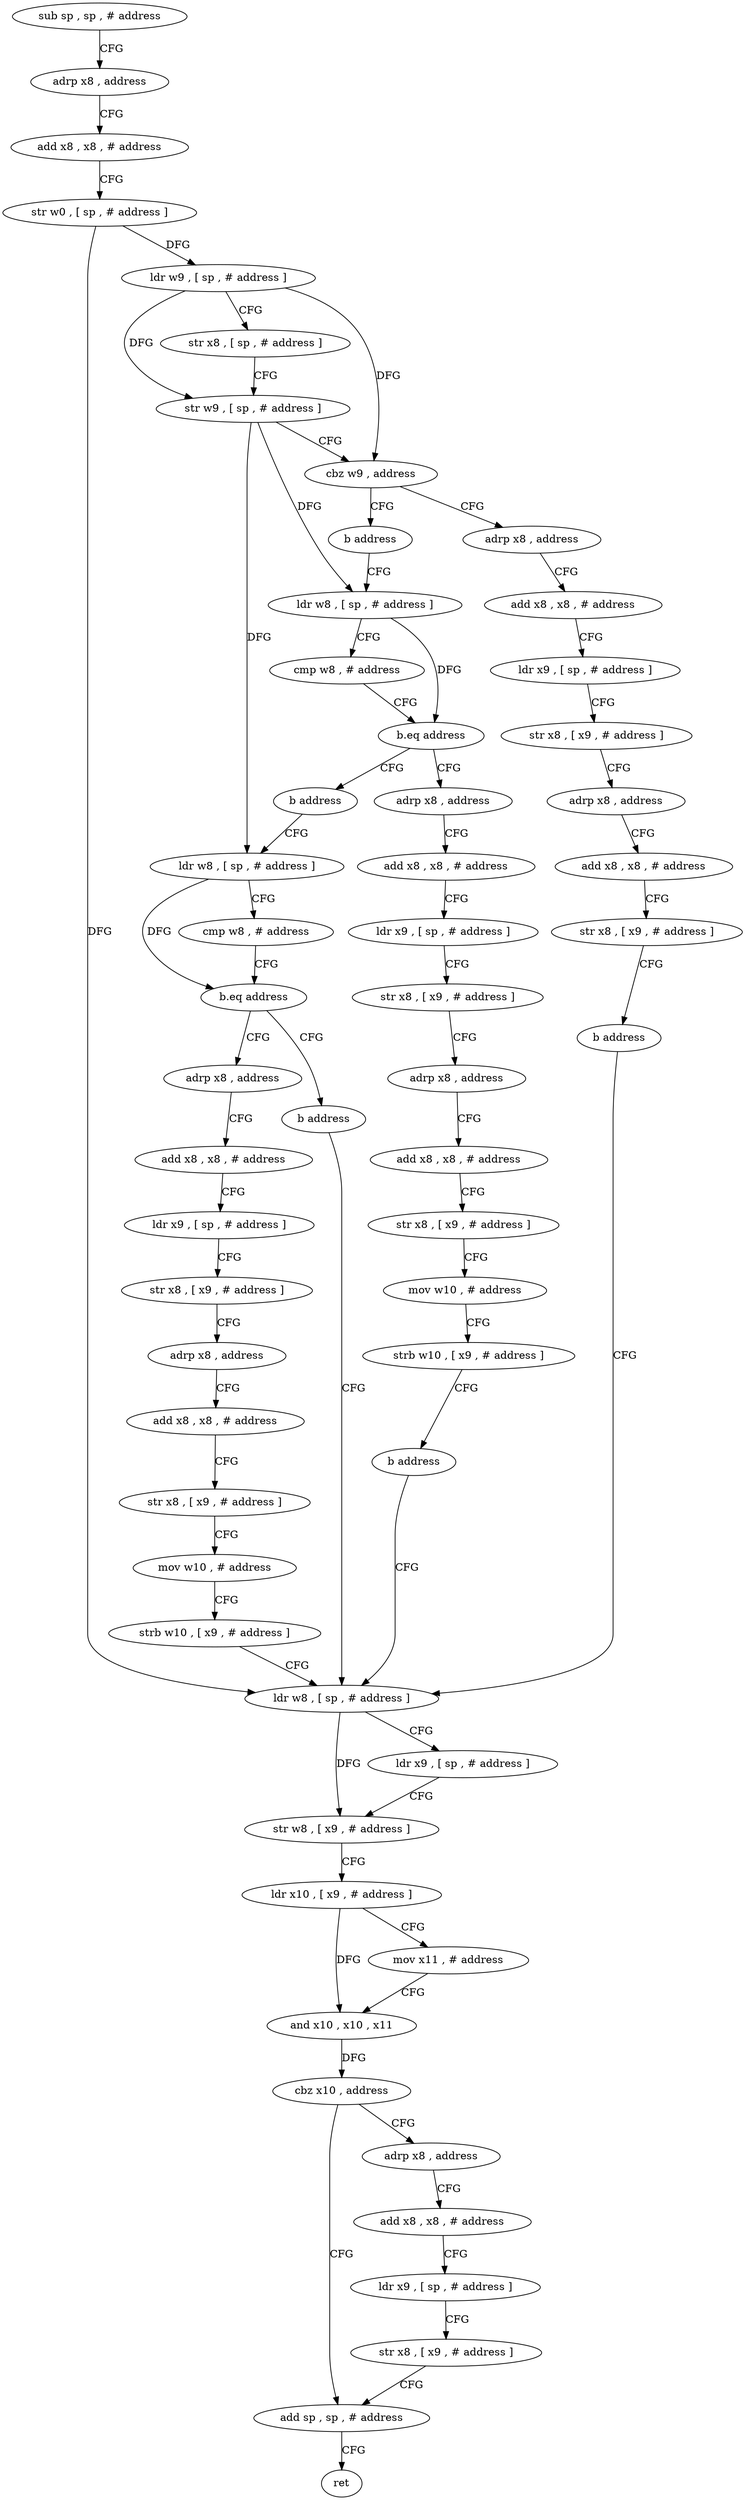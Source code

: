 digraph "func" {
"4266388" [label = "sub sp , sp , # address" ]
"4266392" [label = "adrp x8 , address" ]
"4266396" [label = "add x8 , x8 , # address" ]
"4266400" [label = "str w0 , [ sp , # address ]" ]
"4266404" [label = "ldr w9 , [ sp , # address ]" ]
"4266408" [label = "str x8 , [ sp , # address ]" ]
"4266412" [label = "str w9 , [ sp , # address ]" ]
"4266416" [label = "cbz w9 , address" ]
"4266496" [label = "adrp x8 , address" ]
"4266420" [label = "b address" ]
"4266500" [label = "add x8 , x8 , # address" ]
"4266504" [label = "ldr x9 , [ sp , # address ]" ]
"4266508" [label = "str x8 , [ x9 , # address ]" ]
"4266512" [label = "adrp x8 , address" ]
"4266516" [label = "add x8 , x8 , # address" ]
"4266520" [label = "str x8 , [ x9 , # address ]" ]
"4266524" [label = "b address" ]
"4266564" [label = "ldr w8 , [ sp , # address ]" ]
"4266424" [label = "ldr w8 , [ sp , # address ]" ]
"4266568" [label = "ldr x9 , [ sp , # address ]" ]
"4266572" [label = "str w8 , [ x9 , # address ]" ]
"4266576" [label = "ldr x10 , [ x9 , # address ]" ]
"4266580" [label = "mov x11 , # address" ]
"4266584" [label = "and x10 , x10 , x11" ]
"4266588" [label = "cbz x10 , address" ]
"4266608" [label = "add sp , sp , # address" ]
"4266592" [label = "adrp x8 , address" ]
"4266428" [label = "cmp w8 , # address" ]
"4266432" [label = "b.eq address" ]
"4266456" [label = "adrp x8 , address" ]
"4266436" [label = "b address" ]
"4266612" [label = "ret" ]
"4266596" [label = "add x8 , x8 , # address" ]
"4266600" [label = "ldr x9 , [ sp , # address ]" ]
"4266604" [label = "str x8 , [ x9 , # address ]" ]
"4266460" [label = "add x8 , x8 , # address" ]
"4266464" [label = "ldr x9 , [ sp , # address ]" ]
"4266468" [label = "str x8 , [ x9 , # address ]" ]
"4266472" [label = "adrp x8 , address" ]
"4266476" [label = "add x8 , x8 , # address" ]
"4266480" [label = "str x8 , [ x9 , # address ]" ]
"4266484" [label = "mov w10 , # address" ]
"4266488" [label = "strb w10 , [ x9 , # address ]" ]
"4266492" [label = "b address" ]
"4266440" [label = "ldr w8 , [ sp , # address ]" ]
"4266444" [label = "cmp w8 , # address" ]
"4266448" [label = "b.eq address" ]
"4266528" [label = "adrp x8 , address" ]
"4266452" [label = "b address" ]
"4266532" [label = "add x8 , x8 , # address" ]
"4266536" [label = "ldr x9 , [ sp , # address ]" ]
"4266540" [label = "str x8 , [ x9 , # address ]" ]
"4266544" [label = "adrp x8 , address" ]
"4266548" [label = "add x8 , x8 , # address" ]
"4266552" [label = "str x8 , [ x9 , # address ]" ]
"4266556" [label = "mov w10 , # address" ]
"4266560" [label = "strb w10 , [ x9 , # address ]" ]
"4266388" -> "4266392" [ label = "CFG" ]
"4266392" -> "4266396" [ label = "CFG" ]
"4266396" -> "4266400" [ label = "CFG" ]
"4266400" -> "4266404" [ label = "DFG" ]
"4266400" -> "4266564" [ label = "DFG" ]
"4266404" -> "4266408" [ label = "CFG" ]
"4266404" -> "4266412" [ label = "DFG" ]
"4266404" -> "4266416" [ label = "DFG" ]
"4266408" -> "4266412" [ label = "CFG" ]
"4266412" -> "4266416" [ label = "CFG" ]
"4266412" -> "4266424" [ label = "DFG" ]
"4266412" -> "4266440" [ label = "DFG" ]
"4266416" -> "4266496" [ label = "CFG" ]
"4266416" -> "4266420" [ label = "CFG" ]
"4266496" -> "4266500" [ label = "CFG" ]
"4266420" -> "4266424" [ label = "CFG" ]
"4266500" -> "4266504" [ label = "CFG" ]
"4266504" -> "4266508" [ label = "CFG" ]
"4266508" -> "4266512" [ label = "CFG" ]
"4266512" -> "4266516" [ label = "CFG" ]
"4266516" -> "4266520" [ label = "CFG" ]
"4266520" -> "4266524" [ label = "CFG" ]
"4266524" -> "4266564" [ label = "CFG" ]
"4266564" -> "4266568" [ label = "CFG" ]
"4266564" -> "4266572" [ label = "DFG" ]
"4266424" -> "4266428" [ label = "CFG" ]
"4266424" -> "4266432" [ label = "DFG" ]
"4266568" -> "4266572" [ label = "CFG" ]
"4266572" -> "4266576" [ label = "CFG" ]
"4266576" -> "4266580" [ label = "CFG" ]
"4266576" -> "4266584" [ label = "DFG" ]
"4266580" -> "4266584" [ label = "CFG" ]
"4266584" -> "4266588" [ label = "DFG" ]
"4266588" -> "4266608" [ label = "CFG" ]
"4266588" -> "4266592" [ label = "CFG" ]
"4266608" -> "4266612" [ label = "CFG" ]
"4266592" -> "4266596" [ label = "CFG" ]
"4266428" -> "4266432" [ label = "CFG" ]
"4266432" -> "4266456" [ label = "CFG" ]
"4266432" -> "4266436" [ label = "CFG" ]
"4266456" -> "4266460" [ label = "CFG" ]
"4266436" -> "4266440" [ label = "CFG" ]
"4266596" -> "4266600" [ label = "CFG" ]
"4266600" -> "4266604" [ label = "CFG" ]
"4266604" -> "4266608" [ label = "CFG" ]
"4266460" -> "4266464" [ label = "CFG" ]
"4266464" -> "4266468" [ label = "CFG" ]
"4266468" -> "4266472" [ label = "CFG" ]
"4266472" -> "4266476" [ label = "CFG" ]
"4266476" -> "4266480" [ label = "CFG" ]
"4266480" -> "4266484" [ label = "CFG" ]
"4266484" -> "4266488" [ label = "CFG" ]
"4266488" -> "4266492" [ label = "CFG" ]
"4266492" -> "4266564" [ label = "CFG" ]
"4266440" -> "4266444" [ label = "CFG" ]
"4266440" -> "4266448" [ label = "DFG" ]
"4266444" -> "4266448" [ label = "CFG" ]
"4266448" -> "4266528" [ label = "CFG" ]
"4266448" -> "4266452" [ label = "CFG" ]
"4266528" -> "4266532" [ label = "CFG" ]
"4266452" -> "4266564" [ label = "CFG" ]
"4266532" -> "4266536" [ label = "CFG" ]
"4266536" -> "4266540" [ label = "CFG" ]
"4266540" -> "4266544" [ label = "CFG" ]
"4266544" -> "4266548" [ label = "CFG" ]
"4266548" -> "4266552" [ label = "CFG" ]
"4266552" -> "4266556" [ label = "CFG" ]
"4266556" -> "4266560" [ label = "CFG" ]
"4266560" -> "4266564" [ label = "CFG" ]
}
